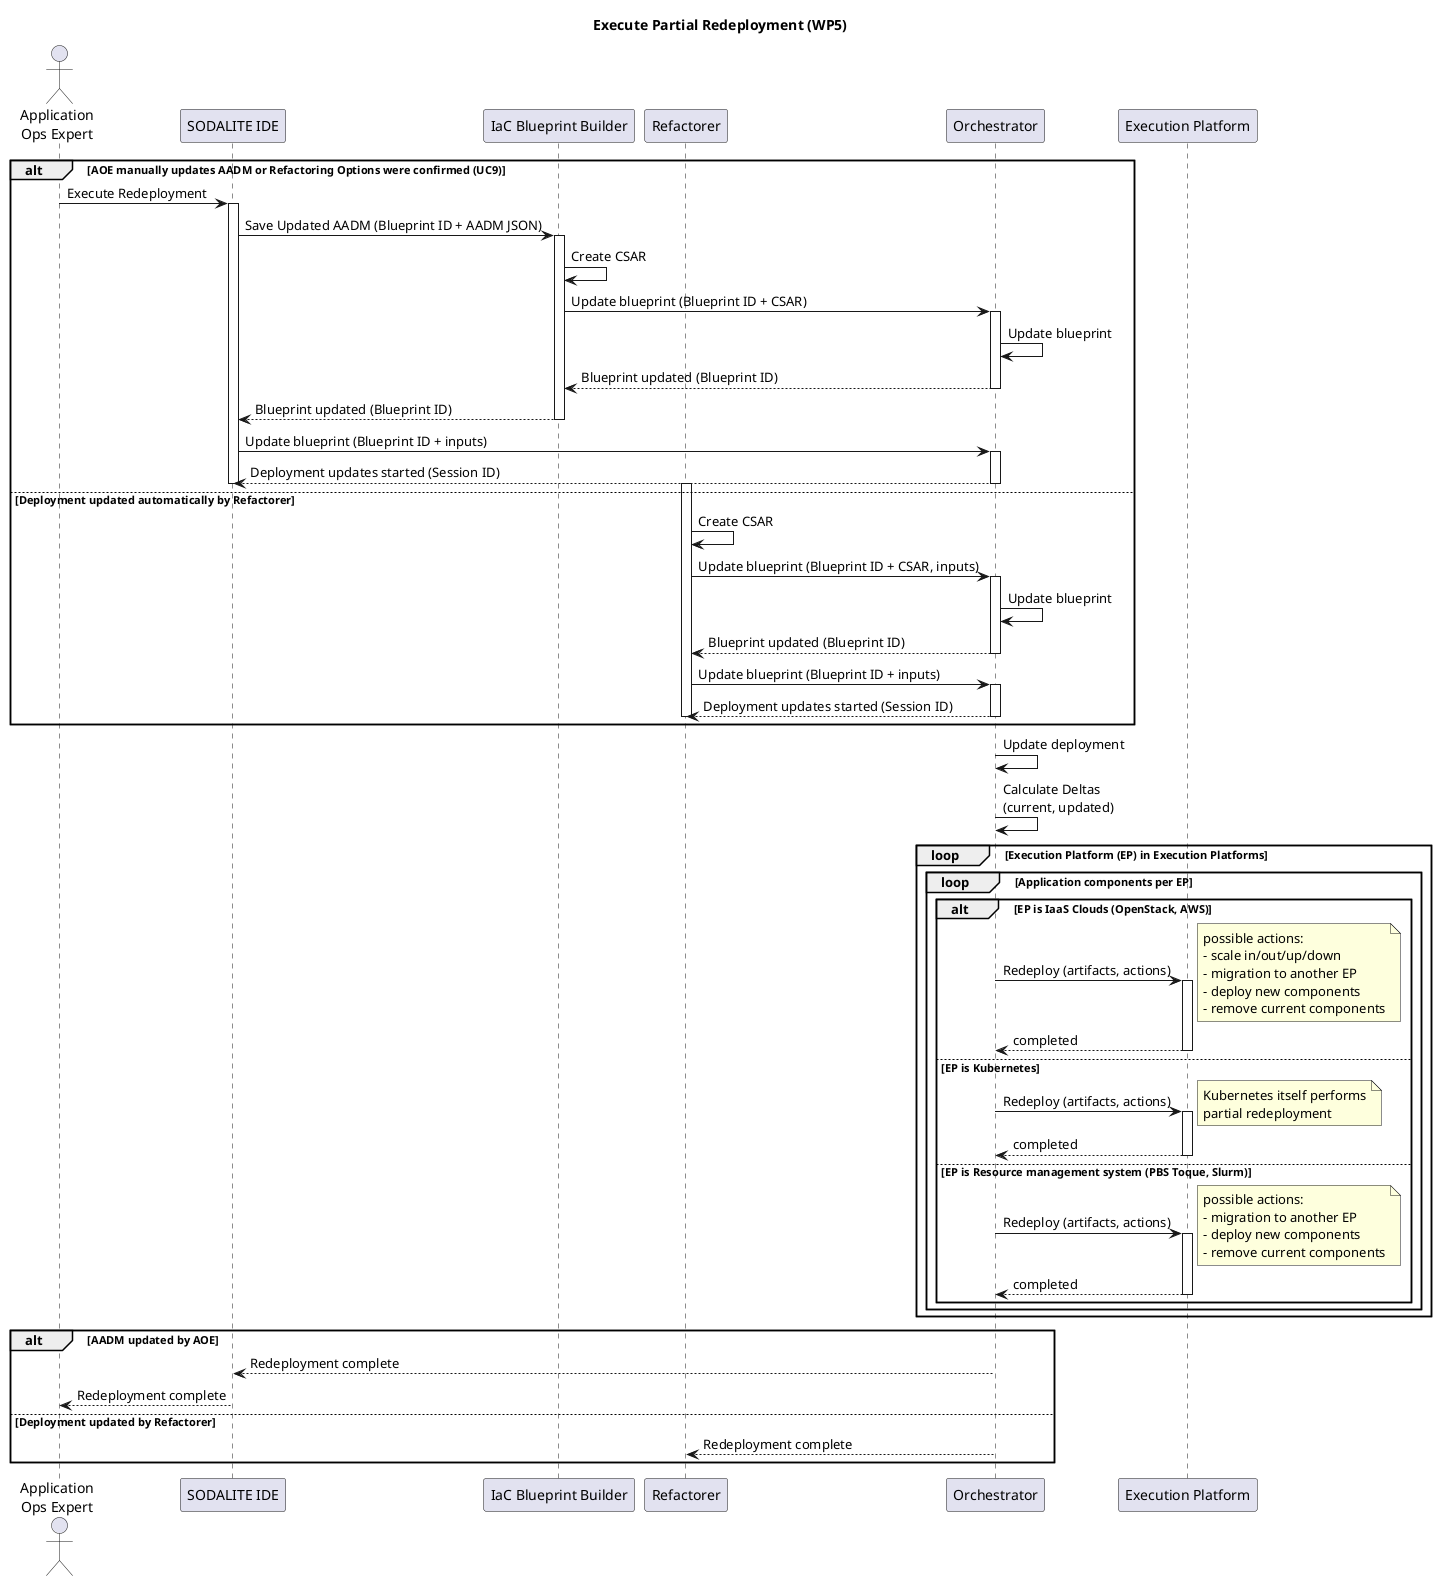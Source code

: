 @startuml

title Execute Partial Redeployment (WP5)

actor "Application\nOps Expert" as ops
participant "SODALITE IDE" as ide
participant "IaC Blueprint Builder" as builder
participant "Refactorer" as refactorer
participant Orchestrator as orch
participant "Execution Platform" as res

alt AOE manually updates AADM or Refactoring Options were confirmed (UC9) 
  ops->ide: Execute Redeployment
  activate ide
  ide->builder: Save Updated AADM (Blueprint ID + AADM JSON)
  activate builder
  builder->builder: Create CSAR
  builder->orch: Update blueprint (Blueprint ID + CSAR)
  activate orch
  orch->orch: Update blueprint
  orch-->builder: Blueprint updated (Blueprint ID)
  deactivate orch
  builder-->ide: Blueprint updated (Blueprint ID)
  deactivate builder
  ide->orch: Update blueprint (Blueprint ID + inputs)
  activate orch
  orch-->ide: Deployment updates started (Session ID)
  deactivate orch
  deactivate ide
else Deployment updated automatically by Refactorer 
  activate refactorer
  refactorer->refactorer: Create CSAR
  refactorer->orch: Update blueprint (Blueprint ID + CSAR, inputs)
  activate orch
  orch->orch: Update blueprint
  orch-->refactorer: Blueprint updated (Blueprint ID)
  deactivate orch
  refactorer->orch: Update blueprint (Blueprint ID + inputs)
  activate orch
  orch-->refactorer: Deployment updates started (Session ID)
  deactivate orch
  deactivate refactorer
end

activate orch
orch->orch: Update deployment
orch->orch: Calculate Deltas \n(current, updated)
loop Execution Platform (EP) in Execution Platforms
  loop Application components per EP
    alt EP is IaaS Clouds (OpenStack, AWS)
      orch->res: Redeploy (artifacts, actions)
      activate res
      note right
        possible actions:
        - scale in/out/up/down
        - migration to another EP
        - deploy new components
        - remove current components
      end note
      orch<--res: completed
      deactivate res

    else EP is Kubernetes
      orch->res: Redeploy (artifacts, actions)
      activate res
      note right
        Kubernetes itself performs
        partial redeployment
      end note
      orch<--res: completed
      deactivate res

    else EP is Resource management system (PBS Toque, Slurm)
      orch->res: Redeploy (artifacts, actions)
      activate res
      note right
        possible actions:
        - migration to another EP
        - deploy new components
        - remove current components
      end note
      orch<--res: completed
      deactivate res
    end
  end
end

alt AADM updated by AOE 
  orch-->ide: Redeployment complete
  deactivate ide
  ide-->ops: Redeployment complete
else Deployment updated by Refactorer 
  orch-->refactorer: Redeployment complete
  deactivate refactorer
end

@enduml
